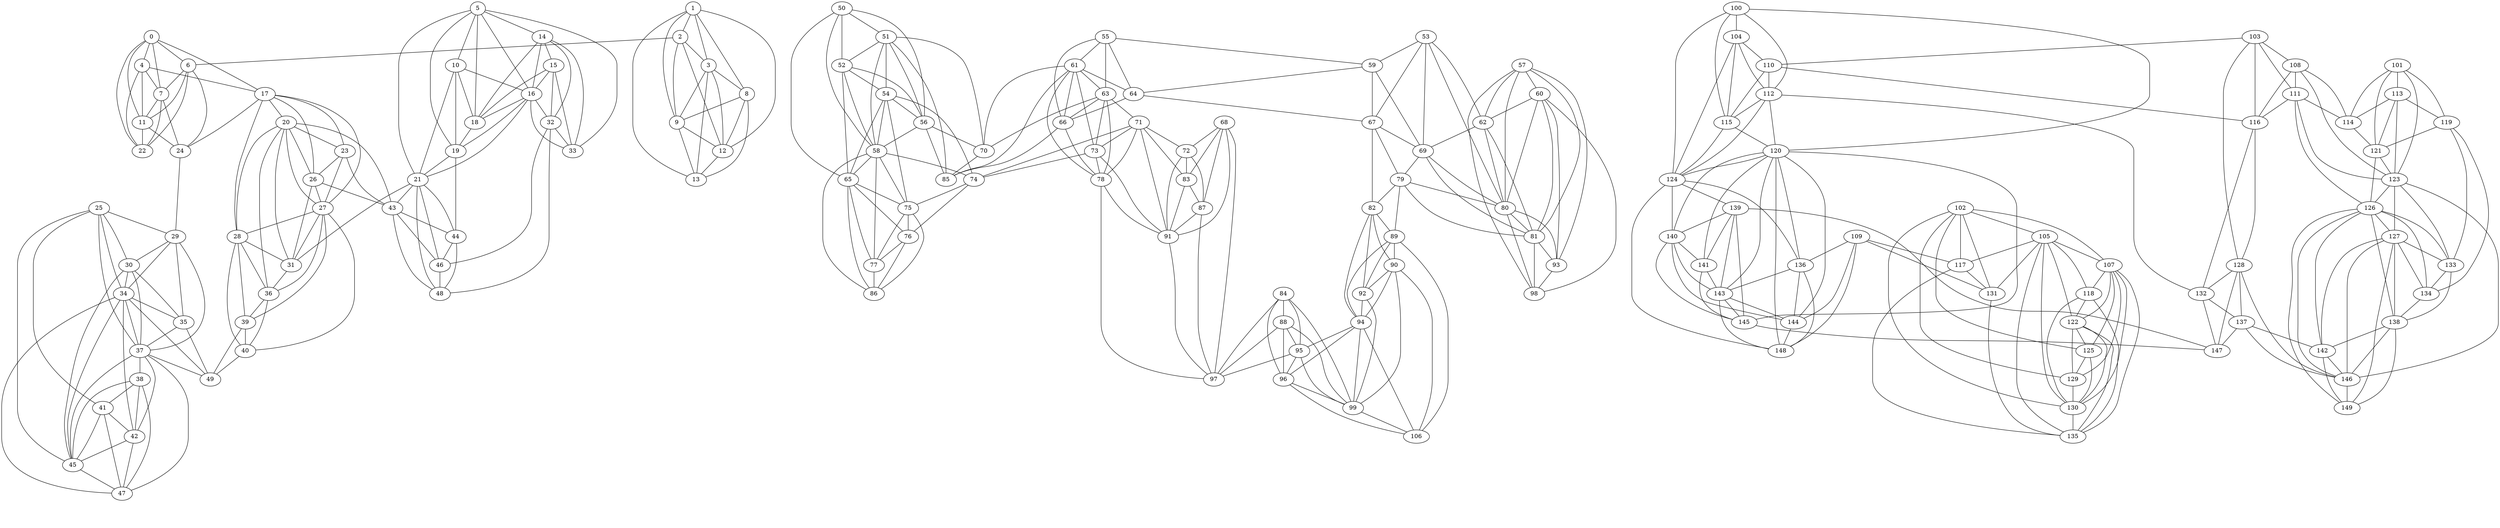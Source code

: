 /*****
 
*****/

graph G {
  graph [splines=true overlap=false]
  node  [shape=ellipse, width=0.3, height=0.3]
  0 [label="0"];
  1 [label="1"];
  2 [label="2"];
  3 [label="3"];
  4 [label="4"];
  5 [label="5"];
  6 [label="6"];
  7 [label="7"];
  8 [label="8"];
  9 [label="9"];
  10 [label="10"];
  11 [label="11"];
  12 [label="12"];
  13 [label="13"];
  14 [label="14"];
  15 [label="15"];
  16 [label="16"];
  17 [label="17"];
  18 [label="18"];
  19 [label="19"];
  20 [label="20"];
  21 [label="21"];
  22 [label="22"];
  23 [label="23"];
  24 [label="24"];
  25 [label="25"];
  26 [label="26"];
  27 [label="27"];
  28 [label="28"];
  29 [label="29"];
  30 [label="30"];
  31 [label="31"];
  32 [label="32"];
  33 [label="33"];
  34 [label="34"];
  35 [label="35"];
  36 [label="36"];
  37 [label="37"];
  38 [label="38"];
  39 [label="39"];
  40 [label="40"];
  41 [label="41"];
  42 [label="42"];
  43 [label="43"];
  44 [label="44"];
  45 [label="45"];
  46 [label="46"];
  47 [label="47"];
  48 [label="48"];
  49 [label="49"];
  50 [label="50"];
  51 [label="51"];
  52 [label="52"];
  53 [label="53"];
  54 [label="54"];
  55 [label="55"];
  56 [label="56"];
  57 [label="57"];
  58 [label="58"];
  59 [label="59"];
  60 [label="60"];
  61 [label="61"];
  62 [label="62"];
  63 [label="63"];
  64 [label="64"];
  65 [label="65"];
  66 [label="66"];
  67 [label="67"];
  68 [label="68"];
  69 [label="69"];
  70 [label="70"];
  71 [label="71"];
  72 [label="72"];
  73 [label="73"];
  74 [label="74"];
  75 [label="75"];
  76 [label="76"];
  77 [label="77"];
  78 [label="78"];
  79 [label="79"];
  80 [label="80"];
  81 [label="81"];
  82 [label="82"];
  83 [label="83"];
  84 [label="84"];
  85 [label="85"];
  86 [label="86"];
  87 [label="87"];
  88 [label="88"];
  89 [label="89"];
  90 [label="90"];
  91 [label="91"];
  92 [label="92"];
  93 [label="93"];
  94 [label="94"];
  95 [label="95"];
  96 [label="96"];
  97 [label="97"];
  98 [label="98"];
  99 [label="99"];
  100 [label="100"];
  101 [label="101"];
  102 [label="102"];
  103 [label="103"];
  104 [label="104"];
  105 [label="105"];
  106 [label="106"];
  107 [label="107"];
  108 [label="108"];
  109 [label="109"];
  110 [label="110"];
  111 [label="111"];
  112 [label="112"];
  113 [label="113"];
  114 [label="114"];
  115 [label="115"];
  116 [label="116"];
  117 [label="117"];
  118 [label="118"];
  119 [label="119"];
  120 [label="120"];
  121 [label="121"];
  122 [label="122"];
  123 [label="123"];
  124 [label="124"];
  125 [label="125"];
  126 [label="126"];
  127 [label="127"];
  128 [label="128"];
  129 [label="129"];
  130 [label="130"];
  131 [label="131"];
  132 [label="132"];
  133 [label="133"];
  134 [label="134"];
  135 [label="135"];
  136 [label="136"];
  137 [label="137"];
  138 [label="138"];
  139 [label="139"];
  140 [label="140"];
  141 [label="141"];
  142 [label="142"];
  143 [label="143"];
  144 [label="144"];
  145 [label="145"];
  146 [label="146"];
  147 [label="147"];
  148 [label="148"];
  149 [label="149"];
  0 -- 4;
  0 -- 6;
  0 -- 7;
  0 -- 11;
  0 -- 17;
  0 -- 22;
  1 -- 2;
  1 -- 3;
  1 -- 8;
  1 -- 9;
  1 -- 12;
  1 -- 13;
  2 -- 3;
  2 -- 6;
  2 -- 9;
  2 -- 12;
  3 -- 8;
  3 -- 9;
  3 -- 12;
  3 -- 13;
  4 -- 7;
  4 -- 11;
  4 -- 17;
  4 -- 22;
  5 -- 10;
  5 -- 14;
  5 -- 16;
  5 -- 18;
  5 -- 19;
  5 -- 21;
  5 -- 33;
  6 -- 7;
  6 -- 11;
  6 -- 22;
  6 -- 24;
  7 -- 11;
  7 -- 22;
  7 -- 24;
  8 -- 9;
  8 -- 12;
  8 -- 13;
  9 -- 12;
  9 -- 13;
  10 -- 16;
  10 -- 18;
  10 -- 19;
  10 -- 21;
  11 -- 22;
  11 -- 24;
  12 -- 13;
  14 -- 15;
  14 -- 16;
  14 -- 18;
  14 -- 32;
  14 -- 33;
  15 -- 16;
  15 -- 18;
  15 -- 32;
  15 -- 33;
  16 -- 18;
  16 -- 19;
  16 -- 21;
  16 -- 32;
  16 -- 33;
  17 -- 20;
  17 -- 23;
  17 -- 24;
  17 -- 26;
  17 -- 27;
  17 -- 28;
  18 -- 19;
  19 -- 21;
  19 -- 44;
  20 -- 23;
  20 -- 26;
  20 -- 27;
  20 -- 28;
  20 -- 31;
  20 -- 36;
  20 -- 43;
  21 -- 31;
  21 -- 43;
  21 -- 44;
  21 -- 46;
  21 -- 48;
  23 -- 26;
  23 -- 27;
  23 -- 43;
  24 -- 29;
  25 -- 29;
  25 -- 30;
  25 -- 34;
  25 -- 37;
  25 -- 41;
  25 -- 45;
  26 -- 27;
  26 -- 31;
  26 -- 43;
  27 -- 28;
  27 -- 31;
  27 -- 36;
  27 -- 39;
  27 -- 40;
  28 -- 31;
  28 -- 36;
  28 -- 39;
  28 -- 40;
  29 -- 30;
  29 -- 34;
  29 -- 35;
  29 -- 37;
  30 -- 34;
  30 -- 35;
  30 -- 37;
  30 -- 45;
  31 -- 36;
  32 -- 33;
  32 -- 46;
  32 -- 48;
  34 -- 35;
  34 -- 37;
  34 -- 42;
  34 -- 45;
  34 -- 47;
  34 -- 49;
  35 -- 37;
  35 -- 49;
  36 -- 39;
  36 -- 40;
  37 -- 38;
  37 -- 42;
  37 -- 45;
  37 -- 47;
  37 -- 49;
  38 -- 41;
  38 -- 42;
  38 -- 45;
  38 -- 47;
  39 -- 40;
  39 -- 49;
  40 -- 49;
  41 -- 42;
  41 -- 45;
  41 -- 47;
  42 -- 45;
  42 -- 47;
  43 -- 44;
  43 -- 46;
  43 -- 48;
  44 -- 46;
  44 -- 48;
  45 -- 47;
  46 -- 48;
  50 -- 51;
  50 -- 52;
  50 -- 56;
  50 -- 58;
  50 -- 65;
  51 -- 52;
  51 -- 54;
  51 -- 56;
  51 -- 58;
  51 -- 70;
  51 -- 85;
  52 -- 54;
  52 -- 56;
  52 -- 58;
  52 -- 65;
  53 -- 59;
  53 -- 62;
  53 -- 67;
  53 -- 69;
  53 -- 80;
  54 -- 56;
  54 -- 58;
  54 -- 65;
  54 -- 74;
  54 -- 75;
  55 -- 59;
  55 -- 61;
  55 -- 63;
  55 -- 64;
  55 -- 66;
  56 -- 58;
  56 -- 70;
  56 -- 85;
  57 -- 60;
  57 -- 62;
  57 -- 80;
  57 -- 81;
  57 -- 93;
  57 -- 98;
  58 -- 65;
  58 -- 74;
  58 -- 75;
  58 -- 77;
  58 -- 86;
  59 -- 64;
  59 -- 67;
  59 -- 69;
  60 -- 62;
  60 -- 80;
  60 -- 81;
  60 -- 93;
  60 -- 98;
  61 -- 63;
  61 -- 64;
  61 -- 66;
  61 -- 70;
  61 -- 73;
  61 -- 78;
  61 -- 85;
  62 -- 69;
  62 -- 80;
  62 -- 81;
  63 -- 66;
  63 -- 70;
  63 -- 71;
  63 -- 73;
  63 -- 78;
  64 -- 66;
  64 -- 67;
  65 -- 75;
  65 -- 76;
  65 -- 77;
  65 -- 86;
  66 -- 78;
  66 -- 85;
  67 -- 69;
  67 -- 79;
  67 -- 82;
  68 -- 72;
  68 -- 83;
  68 -- 87;
  68 -- 91;
  68 -- 97;
  69 -- 79;
  69 -- 80;
  69 -- 81;
  70 -- 85;
  71 -- 72;
  71 -- 73;
  71 -- 74;
  71 -- 78;
  71 -- 83;
  71 -- 91;
  72 -- 83;
  72 -- 87;
  72 -- 91;
  73 -- 74;
  73 -- 78;
  73 -- 91;
  74 -- 75;
  74 -- 76;
  75 -- 76;
  75 -- 77;
  75 -- 86;
  76 -- 77;
  76 -- 86;
  77 -- 86;
  78 -- 91;
  78 -- 97;
  79 -- 80;
  79 -- 81;
  79 -- 82;
  79 -- 89;
  80 -- 81;
  80 -- 93;
  80 -- 98;
  81 -- 93;
  81 -- 98;
  82 -- 89;
  82 -- 90;
  82 -- 92;
  82 -- 94;
  83 -- 87;
  83 -- 91;
  84 -- 88;
  84 -- 95;
  84 -- 96;
  84 -- 97;
  84 -- 99;
  87 -- 91;
  87 -- 97;
  88 -- 95;
  88 -- 96;
  88 -- 97;
  88 -- 99;
  89 -- 90;
  89 -- 92;
  89 -- 94;
  89 -- 106;
  90 -- 92;
  90 -- 94;
  90 -- 99;
  90 -- 106;
  91 -- 97;
  92 -- 94;
  92 -- 99;
  93 -- 98;
  94 -- 95;
  94 -- 96;
  94 -- 99;
  94 -- 106;
  95 -- 96;
  95 -- 97;
  95 -- 99;
  96 -- 99;
  96 -- 106;
  99 -- 106;
  100 -- 104;
  100 -- 112;
  100 -- 115;
  100 -- 120;
  100 -- 124;
  101 -- 113;
  101 -- 114;
  101 -- 119;
  101 -- 121;
  101 -- 123;
  102 -- 105;
  102 -- 107;
  102 -- 117;
  102 -- 125;
  102 -- 129;
  102 -- 130;
  102 -- 131;
  103 -- 108;
  103 -- 110;
  103 -- 111;
  103 -- 116;
  103 -- 128;
  104 -- 110;
  104 -- 112;
  104 -- 115;
  104 -- 124;
  105 -- 107;
  105 -- 117;
  105 -- 118;
  105 -- 122;
  105 -- 130;
  105 -- 131;
  105 -- 135;
  107 -- 118;
  107 -- 122;
  107 -- 125;
  107 -- 129;
  107 -- 130;
  107 -- 135;
  108 -- 111;
  108 -- 114;
  108 -- 116;
  108 -- 123;
  109 -- 117;
  109 -- 131;
  109 -- 136;
  109 -- 144;
  109 -- 148;
  110 -- 112;
  110 -- 115;
  110 -- 116;
  111 -- 114;
  111 -- 116;
  111 -- 123;
  111 -- 126;
  112 -- 115;
  112 -- 120;
  112 -- 124;
  112 -- 132;
  113 -- 114;
  113 -- 119;
  113 -- 121;
  113 -- 123;
  114 -- 121;
  115 -- 120;
  115 -- 124;
  116 -- 128;
  116 -- 132;
  117 -- 131;
  117 -- 135;
  118 -- 122;
  118 -- 130;
  118 -- 135;
  119 -- 121;
  119 -- 133;
  119 -- 134;
  120 -- 124;
  120 -- 136;
  120 -- 140;
  120 -- 141;
  120 -- 143;
  120 -- 144;
  120 -- 145;
  120 -- 148;
  121 -- 123;
  121 -- 126;
  122 -- 125;
  122 -- 129;
  122 -- 130;
  122 -- 135;
  123 -- 126;
  123 -- 127;
  123 -- 133;
  123 -- 146;
  124 -- 136;
  124 -- 139;
  124 -- 140;
  124 -- 148;
  125 -- 129;
  125 -- 130;
  126 -- 127;
  126 -- 133;
  126 -- 134;
  126 -- 138;
  126 -- 142;
  126 -- 146;
  126 -- 149;
  127 -- 133;
  127 -- 134;
  127 -- 138;
  127 -- 142;
  127 -- 146;
  127 -- 149;
  128 -- 132;
  128 -- 137;
  128 -- 146;
  128 -- 147;
  129 -- 130;
  130 -- 135;
  131 -- 135;
  132 -- 137;
  132 -- 147;
  133 -- 134;
  133 -- 138;
  134 -- 138;
  136 -- 143;
  136 -- 144;
  136 -- 148;
  137 -- 142;
  137 -- 146;
  137 -- 147;
  138 -- 142;
  138 -- 146;
  138 -- 149;
  139 -- 140;
  139 -- 141;
  139 -- 143;
  139 -- 145;
  139 -- 147;
  140 -- 141;
  140 -- 143;
  140 -- 144;
  140 -- 145;
  141 -- 143;
  141 -- 145;
  142 -- 146;
  142 -- 149;
  143 -- 144;
  143 -- 145;
  143 -- 148;
  144 -- 148;
  145 -- 147;
  146 -- 149;
  label = "\n \n";  fontsize=24;
}
